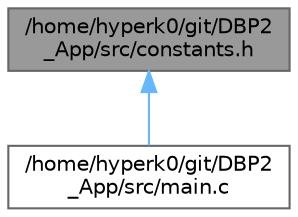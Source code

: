 digraph "/home/hyperk0/git/DBP2_App/src/constants.h"
{
 // LATEX_PDF_SIZE
  bgcolor="transparent";
  edge [fontname=Helvetica,fontsize=10,labelfontname=Helvetica,labelfontsize=10];
  node [fontname=Helvetica,fontsize=10,shape=box,height=0.2,width=0.4];
  Node1 [id="Node000001",label="/home/hyperk0/git/DBP2\l_App/src/constants.h",height=0.2,width=0.4,color="gray40", fillcolor="grey60", style="filled", fontcolor="black",tooltip=" "];
  Node1 -> Node2 [id="edge1_Node000001_Node000002",dir="back",color="steelblue1",style="solid",tooltip=" "];
  Node2 [id="Node000002",label="/home/hyperk0/git/DBP2\l_App/src/main.c",height=0.2,width=0.4,color="grey40", fillcolor="white", style="filled",URL="$main_8c.html",tooltip=" "];
}
